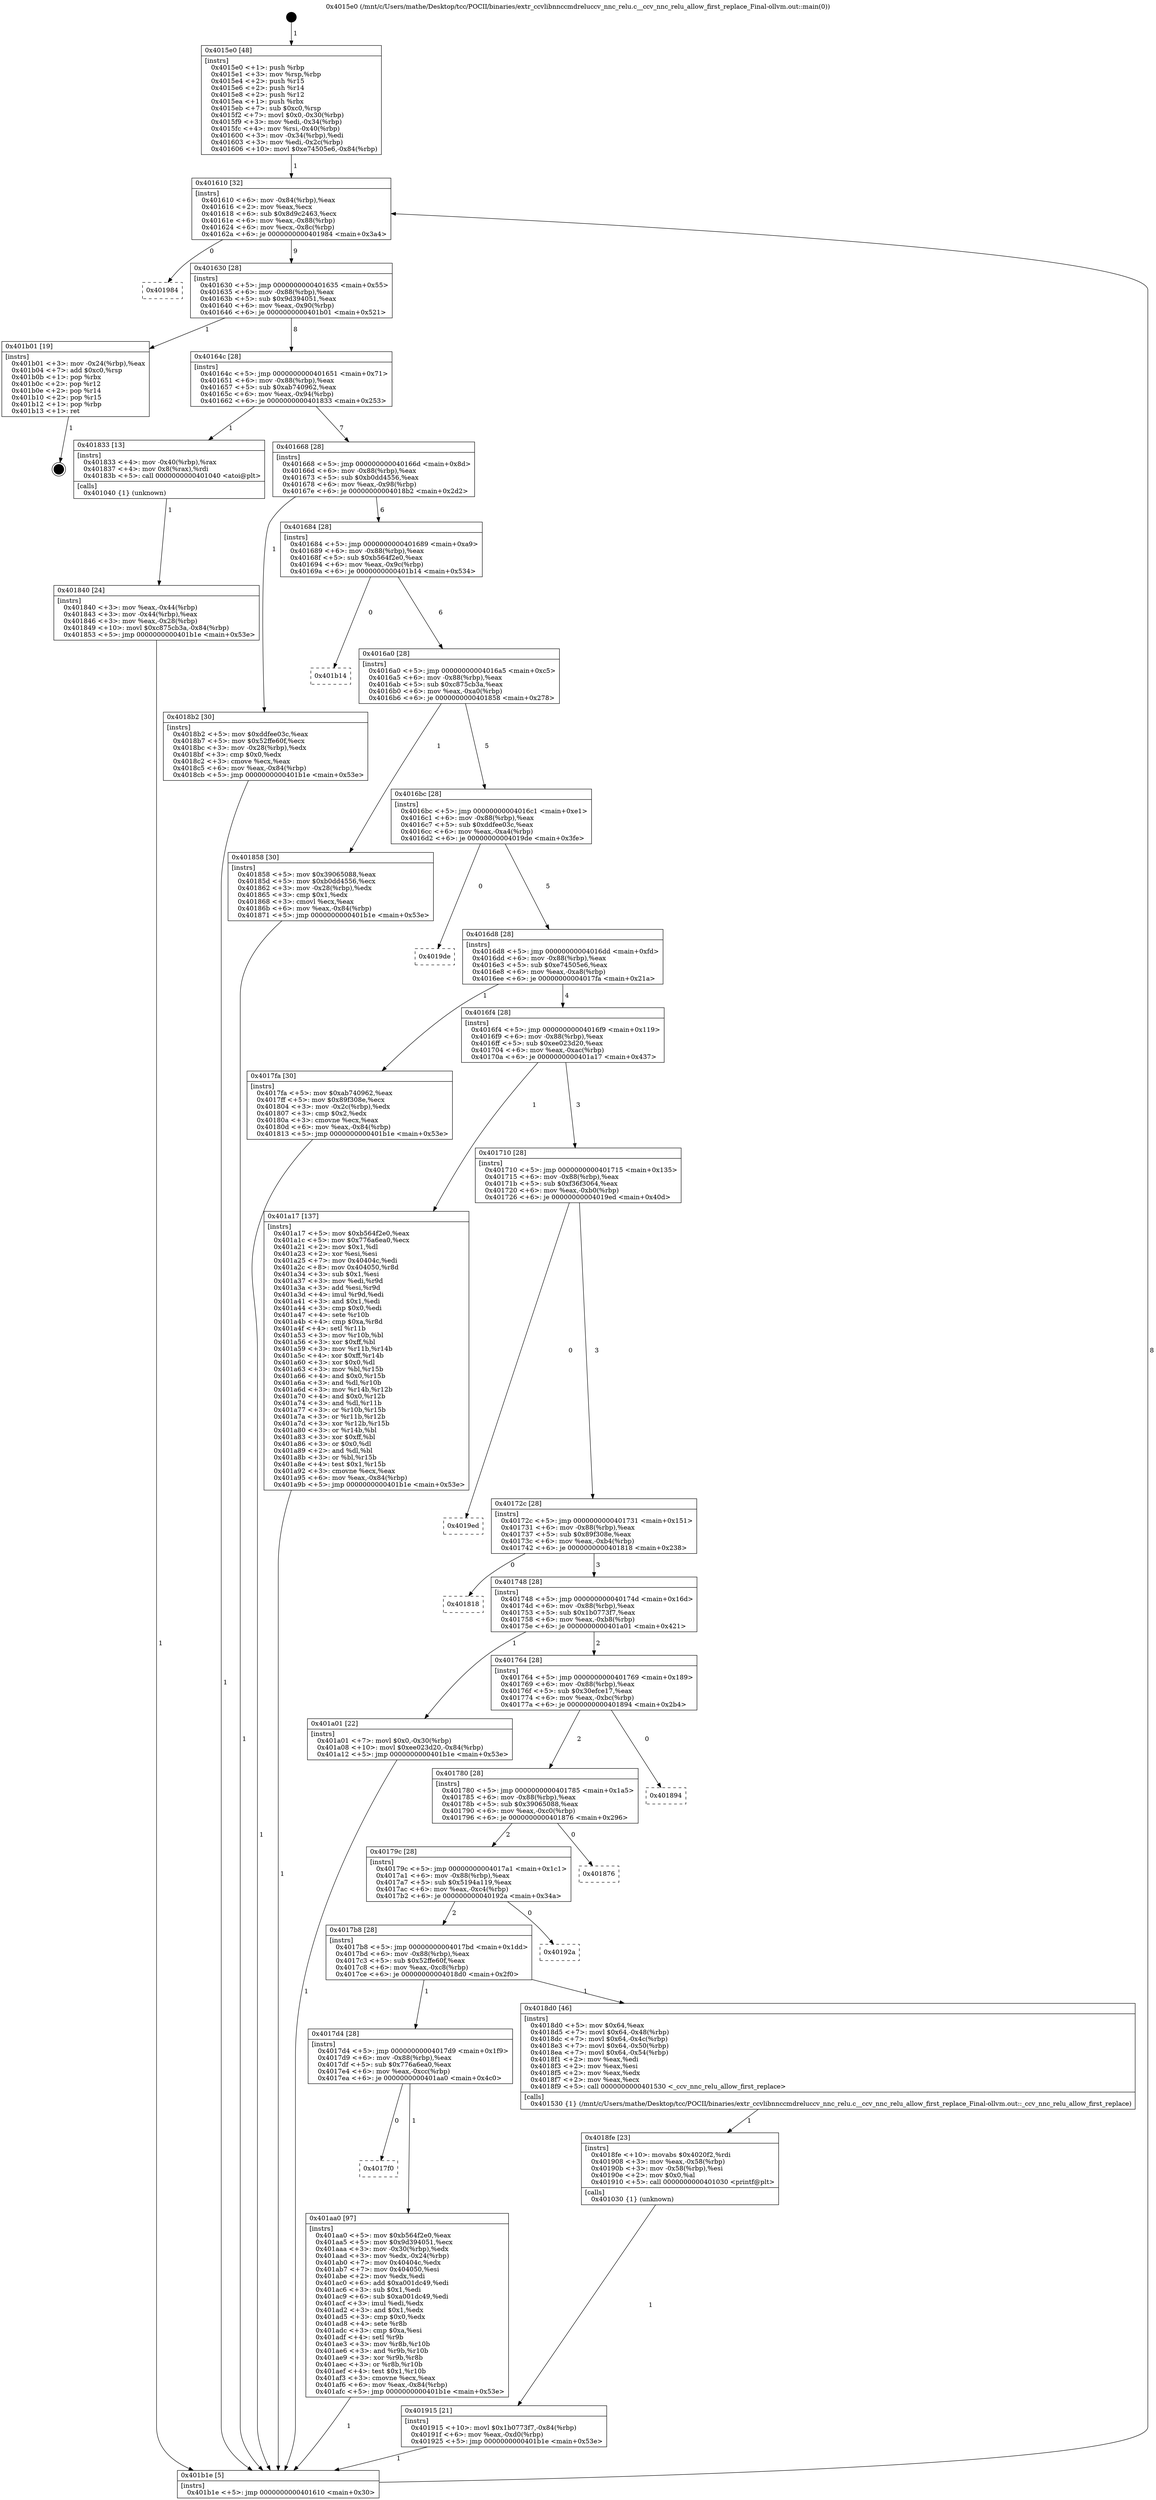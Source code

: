 digraph "0x4015e0" {
  label = "0x4015e0 (/mnt/c/Users/mathe/Desktop/tcc/POCII/binaries/extr_ccvlibnnccmdreluccv_nnc_relu.c__ccv_nnc_relu_allow_first_replace_Final-ollvm.out::main(0))"
  labelloc = "t"
  node[shape=record]

  Entry [label="",width=0.3,height=0.3,shape=circle,fillcolor=black,style=filled]
  "0x401610" [label="{
     0x401610 [32]\l
     | [instrs]\l
     &nbsp;&nbsp;0x401610 \<+6\>: mov -0x84(%rbp),%eax\l
     &nbsp;&nbsp;0x401616 \<+2\>: mov %eax,%ecx\l
     &nbsp;&nbsp;0x401618 \<+6\>: sub $0x8d9c2463,%ecx\l
     &nbsp;&nbsp;0x40161e \<+6\>: mov %eax,-0x88(%rbp)\l
     &nbsp;&nbsp;0x401624 \<+6\>: mov %ecx,-0x8c(%rbp)\l
     &nbsp;&nbsp;0x40162a \<+6\>: je 0000000000401984 \<main+0x3a4\>\l
  }"]
  "0x401984" [label="{
     0x401984\l
  }", style=dashed]
  "0x401630" [label="{
     0x401630 [28]\l
     | [instrs]\l
     &nbsp;&nbsp;0x401630 \<+5\>: jmp 0000000000401635 \<main+0x55\>\l
     &nbsp;&nbsp;0x401635 \<+6\>: mov -0x88(%rbp),%eax\l
     &nbsp;&nbsp;0x40163b \<+5\>: sub $0x9d394051,%eax\l
     &nbsp;&nbsp;0x401640 \<+6\>: mov %eax,-0x90(%rbp)\l
     &nbsp;&nbsp;0x401646 \<+6\>: je 0000000000401b01 \<main+0x521\>\l
  }"]
  Exit [label="",width=0.3,height=0.3,shape=circle,fillcolor=black,style=filled,peripheries=2]
  "0x401b01" [label="{
     0x401b01 [19]\l
     | [instrs]\l
     &nbsp;&nbsp;0x401b01 \<+3\>: mov -0x24(%rbp),%eax\l
     &nbsp;&nbsp;0x401b04 \<+7\>: add $0xc0,%rsp\l
     &nbsp;&nbsp;0x401b0b \<+1\>: pop %rbx\l
     &nbsp;&nbsp;0x401b0c \<+2\>: pop %r12\l
     &nbsp;&nbsp;0x401b0e \<+2\>: pop %r14\l
     &nbsp;&nbsp;0x401b10 \<+2\>: pop %r15\l
     &nbsp;&nbsp;0x401b12 \<+1\>: pop %rbp\l
     &nbsp;&nbsp;0x401b13 \<+1\>: ret\l
  }"]
  "0x40164c" [label="{
     0x40164c [28]\l
     | [instrs]\l
     &nbsp;&nbsp;0x40164c \<+5\>: jmp 0000000000401651 \<main+0x71\>\l
     &nbsp;&nbsp;0x401651 \<+6\>: mov -0x88(%rbp),%eax\l
     &nbsp;&nbsp;0x401657 \<+5\>: sub $0xab740962,%eax\l
     &nbsp;&nbsp;0x40165c \<+6\>: mov %eax,-0x94(%rbp)\l
     &nbsp;&nbsp;0x401662 \<+6\>: je 0000000000401833 \<main+0x253\>\l
  }"]
  "0x4017f0" [label="{
     0x4017f0\l
  }", style=dashed]
  "0x401833" [label="{
     0x401833 [13]\l
     | [instrs]\l
     &nbsp;&nbsp;0x401833 \<+4\>: mov -0x40(%rbp),%rax\l
     &nbsp;&nbsp;0x401837 \<+4\>: mov 0x8(%rax),%rdi\l
     &nbsp;&nbsp;0x40183b \<+5\>: call 0000000000401040 \<atoi@plt\>\l
     | [calls]\l
     &nbsp;&nbsp;0x401040 \{1\} (unknown)\l
  }"]
  "0x401668" [label="{
     0x401668 [28]\l
     | [instrs]\l
     &nbsp;&nbsp;0x401668 \<+5\>: jmp 000000000040166d \<main+0x8d\>\l
     &nbsp;&nbsp;0x40166d \<+6\>: mov -0x88(%rbp),%eax\l
     &nbsp;&nbsp;0x401673 \<+5\>: sub $0xb0dd4556,%eax\l
     &nbsp;&nbsp;0x401678 \<+6\>: mov %eax,-0x98(%rbp)\l
     &nbsp;&nbsp;0x40167e \<+6\>: je 00000000004018b2 \<main+0x2d2\>\l
  }"]
  "0x401aa0" [label="{
     0x401aa0 [97]\l
     | [instrs]\l
     &nbsp;&nbsp;0x401aa0 \<+5\>: mov $0xb564f2e0,%eax\l
     &nbsp;&nbsp;0x401aa5 \<+5\>: mov $0x9d394051,%ecx\l
     &nbsp;&nbsp;0x401aaa \<+3\>: mov -0x30(%rbp),%edx\l
     &nbsp;&nbsp;0x401aad \<+3\>: mov %edx,-0x24(%rbp)\l
     &nbsp;&nbsp;0x401ab0 \<+7\>: mov 0x40404c,%edx\l
     &nbsp;&nbsp;0x401ab7 \<+7\>: mov 0x404050,%esi\l
     &nbsp;&nbsp;0x401abe \<+2\>: mov %edx,%edi\l
     &nbsp;&nbsp;0x401ac0 \<+6\>: add $0xa001dc49,%edi\l
     &nbsp;&nbsp;0x401ac6 \<+3\>: sub $0x1,%edi\l
     &nbsp;&nbsp;0x401ac9 \<+6\>: sub $0xa001dc49,%edi\l
     &nbsp;&nbsp;0x401acf \<+3\>: imul %edi,%edx\l
     &nbsp;&nbsp;0x401ad2 \<+3\>: and $0x1,%edx\l
     &nbsp;&nbsp;0x401ad5 \<+3\>: cmp $0x0,%edx\l
     &nbsp;&nbsp;0x401ad8 \<+4\>: sete %r8b\l
     &nbsp;&nbsp;0x401adc \<+3\>: cmp $0xa,%esi\l
     &nbsp;&nbsp;0x401adf \<+4\>: setl %r9b\l
     &nbsp;&nbsp;0x401ae3 \<+3\>: mov %r8b,%r10b\l
     &nbsp;&nbsp;0x401ae6 \<+3\>: and %r9b,%r10b\l
     &nbsp;&nbsp;0x401ae9 \<+3\>: xor %r9b,%r8b\l
     &nbsp;&nbsp;0x401aec \<+3\>: or %r8b,%r10b\l
     &nbsp;&nbsp;0x401aef \<+4\>: test $0x1,%r10b\l
     &nbsp;&nbsp;0x401af3 \<+3\>: cmovne %ecx,%eax\l
     &nbsp;&nbsp;0x401af6 \<+6\>: mov %eax,-0x84(%rbp)\l
     &nbsp;&nbsp;0x401afc \<+5\>: jmp 0000000000401b1e \<main+0x53e\>\l
  }"]
  "0x4018b2" [label="{
     0x4018b2 [30]\l
     | [instrs]\l
     &nbsp;&nbsp;0x4018b2 \<+5\>: mov $0xddfee03c,%eax\l
     &nbsp;&nbsp;0x4018b7 \<+5\>: mov $0x52ffe60f,%ecx\l
     &nbsp;&nbsp;0x4018bc \<+3\>: mov -0x28(%rbp),%edx\l
     &nbsp;&nbsp;0x4018bf \<+3\>: cmp $0x0,%edx\l
     &nbsp;&nbsp;0x4018c2 \<+3\>: cmove %ecx,%eax\l
     &nbsp;&nbsp;0x4018c5 \<+6\>: mov %eax,-0x84(%rbp)\l
     &nbsp;&nbsp;0x4018cb \<+5\>: jmp 0000000000401b1e \<main+0x53e\>\l
  }"]
  "0x401684" [label="{
     0x401684 [28]\l
     | [instrs]\l
     &nbsp;&nbsp;0x401684 \<+5\>: jmp 0000000000401689 \<main+0xa9\>\l
     &nbsp;&nbsp;0x401689 \<+6\>: mov -0x88(%rbp),%eax\l
     &nbsp;&nbsp;0x40168f \<+5\>: sub $0xb564f2e0,%eax\l
     &nbsp;&nbsp;0x401694 \<+6\>: mov %eax,-0x9c(%rbp)\l
     &nbsp;&nbsp;0x40169a \<+6\>: je 0000000000401b14 \<main+0x534\>\l
  }"]
  "0x401915" [label="{
     0x401915 [21]\l
     | [instrs]\l
     &nbsp;&nbsp;0x401915 \<+10\>: movl $0x1b0773f7,-0x84(%rbp)\l
     &nbsp;&nbsp;0x40191f \<+6\>: mov %eax,-0xd0(%rbp)\l
     &nbsp;&nbsp;0x401925 \<+5\>: jmp 0000000000401b1e \<main+0x53e\>\l
  }"]
  "0x401b14" [label="{
     0x401b14\l
  }", style=dashed]
  "0x4016a0" [label="{
     0x4016a0 [28]\l
     | [instrs]\l
     &nbsp;&nbsp;0x4016a0 \<+5\>: jmp 00000000004016a5 \<main+0xc5\>\l
     &nbsp;&nbsp;0x4016a5 \<+6\>: mov -0x88(%rbp),%eax\l
     &nbsp;&nbsp;0x4016ab \<+5\>: sub $0xc875cb3a,%eax\l
     &nbsp;&nbsp;0x4016b0 \<+6\>: mov %eax,-0xa0(%rbp)\l
     &nbsp;&nbsp;0x4016b6 \<+6\>: je 0000000000401858 \<main+0x278\>\l
  }"]
  "0x4018fe" [label="{
     0x4018fe [23]\l
     | [instrs]\l
     &nbsp;&nbsp;0x4018fe \<+10\>: movabs $0x4020f2,%rdi\l
     &nbsp;&nbsp;0x401908 \<+3\>: mov %eax,-0x58(%rbp)\l
     &nbsp;&nbsp;0x40190b \<+3\>: mov -0x58(%rbp),%esi\l
     &nbsp;&nbsp;0x40190e \<+2\>: mov $0x0,%al\l
     &nbsp;&nbsp;0x401910 \<+5\>: call 0000000000401030 \<printf@plt\>\l
     | [calls]\l
     &nbsp;&nbsp;0x401030 \{1\} (unknown)\l
  }"]
  "0x401858" [label="{
     0x401858 [30]\l
     | [instrs]\l
     &nbsp;&nbsp;0x401858 \<+5\>: mov $0x39065088,%eax\l
     &nbsp;&nbsp;0x40185d \<+5\>: mov $0xb0dd4556,%ecx\l
     &nbsp;&nbsp;0x401862 \<+3\>: mov -0x28(%rbp),%edx\l
     &nbsp;&nbsp;0x401865 \<+3\>: cmp $0x1,%edx\l
     &nbsp;&nbsp;0x401868 \<+3\>: cmovl %ecx,%eax\l
     &nbsp;&nbsp;0x40186b \<+6\>: mov %eax,-0x84(%rbp)\l
     &nbsp;&nbsp;0x401871 \<+5\>: jmp 0000000000401b1e \<main+0x53e\>\l
  }"]
  "0x4016bc" [label="{
     0x4016bc [28]\l
     | [instrs]\l
     &nbsp;&nbsp;0x4016bc \<+5\>: jmp 00000000004016c1 \<main+0xe1\>\l
     &nbsp;&nbsp;0x4016c1 \<+6\>: mov -0x88(%rbp),%eax\l
     &nbsp;&nbsp;0x4016c7 \<+5\>: sub $0xddfee03c,%eax\l
     &nbsp;&nbsp;0x4016cc \<+6\>: mov %eax,-0xa4(%rbp)\l
     &nbsp;&nbsp;0x4016d2 \<+6\>: je 00000000004019de \<main+0x3fe\>\l
  }"]
  "0x4017d4" [label="{
     0x4017d4 [28]\l
     | [instrs]\l
     &nbsp;&nbsp;0x4017d4 \<+5\>: jmp 00000000004017d9 \<main+0x1f9\>\l
     &nbsp;&nbsp;0x4017d9 \<+6\>: mov -0x88(%rbp),%eax\l
     &nbsp;&nbsp;0x4017df \<+5\>: sub $0x776a6ea0,%eax\l
     &nbsp;&nbsp;0x4017e4 \<+6\>: mov %eax,-0xcc(%rbp)\l
     &nbsp;&nbsp;0x4017ea \<+6\>: je 0000000000401aa0 \<main+0x4c0\>\l
  }"]
  "0x4019de" [label="{
     0x4019de\l
  }", style=dashed]
  "0x4016d8" [label="{
     0x4016d8 [28]\l
     | [instrs]\l
     &nbsp;&nbsp;0x4016d8 \<+5\>: jmp 00000000004016dd \<main+0xfd\>\l
     &nbsp;&nbsp;0x4016dd \<+6\>: mov -0x88(%rbp),%eax\l
     &nbsp;&nbsp;0x4016e3 \<+5\>: sub $0xe74505e6,%eax\l
     &nbsp;&nbsp;0x4016e8 \<+6\>: mov %eax,-0xa8(%rbp)\l
     &nbsp;&nbsp;0x4016ee \<+6\>: je 00000000004017fa \<main+0x21a\>\l
  }"]
  "0x4018d0" [label="{
     0x4018d0 [46]\l
     | [instrs]\l
     &nbsp;&nbsp;0x4018d0 \<+5\>: mov $0x64,%eax\l
     &nbsp;&nbsp;0x4018d5 \<+7\>: movl $0x64,-0x48(%rbp)\l
     &nbsp;&nbsp;0x4018dc \<+7\>: movl $0x64,-0x4c(%rbp)\l
     &nbsp;&nbsp;0x4018e3 \<+7\>: movl $0x64,-0x50(%rbp)\l
     &nbsp;&nbsp;0x4018ea \<+7\>: movl $0x64,-0x54(%rbp)\l
     &nbsp;&nbsp;0x4018f1 \<+2\>: mov %eax,%edi\l
     &nbsp;&nbsp;0x4018f3 \<+2\>: mov %eax,%esi\l
     &nbsp;&nbsp;0x4018f5 \<+2\>: mov %eax,%edx\l
     &nbsp;&nbsp;0x4018f7 \<+2\>: mov %eax,%ecx\l
     &nbsp;&nbsp;0x4018f9 \<+5\>: call 0000000000401530 \<_ccv_nnc_relu_allow_first_replace\>\l
     | [calls]\l
     &nbsp;&nbsp;0x401530 \{1\} (/mnt/c/Users/mathe/Desktop/tcc/POCII/binaries/extr_ccvlibnnccmdreluccv_nnc_relu.c__ccv_nnc_relu_allow_first_replace_Final-ollvm.out::_ccv_nnc_relu_allow_first_replace)\l
  }"]
  "0x4017fa" [label="{
     0x4017fa [30]\l
     | [instrs]\l
     &nbsp;&nbsp;0x4017fa \<+5\>: mov $0xab740962,%eax\l
     &nbsp;&nbsp;0x4017ff \<+5\>: mov $0x89f308e,%ecx\l
     &nbsp;&nbsp;0x401804 \<+3\>: mov -0x2c(%rbp),%edx\l
     &nbsp;&nbsp;0x401807 \<+3\>: cmp $0x2,%edx\l
     &nbsp;&nbsp;0x40180a \<+3\>: cmovne %ecx,%eax\l
     &nbsp;&nbsp;0x40180d \<+6\>: mov %eax,-0x84(%rbp)\l
     &nbsp;&nbsp;0x401813 \<+5\>: jmp 0000000000401b1e \<main+0x53e\>\l
  }"]
  "0x4016f4" [label="{
     0x4016f4 [28]\l
     | [instrs]\l
     &nbsp;&nbsp;0x4016f4 \<+5\>: jmp 00000000004016f9 \<main+0x119\>\l
     &nbsp;&nbsp;0x4016f9 \<+6\>: mov -0x88(%rbp),%eax\l
     &nbsp;&nbsp;0x4016ff \<+5\>: sub $0xee023d20,%eax\l
     &nbsp;&nbsp;0x401704 \<+6\>: mov %eax,-0xac(%rbp)\l
     &nbsp;&nbsp;0x40170a \<+6\>: je 0000000000401a17 \<main+0x437\>\l
  }"]
  "0x401b1e" [label="{
     0x401b1e [5]\l
     | [instrs]\l
     &nbsp;&nbsp;0x401b1e \<+5\>: jmp 0000000000401610 \<main+0x30\>\l
  }"]
  "0x4015e0" [label="{
     0x4015e0 [48]\l
     | [instrs]\l
     &nbsp;&nbsp;0x4015e0 \<+1\>: push %rbp\l
     &nbsp;&nbsp;0x4015e1 \<+3\>: mov %rsp,%rbp\l
     &nbsp;&nbsp;0x4015e4 \<+2\>: push %r15\l
     &nbsp;&nbsp;0x4015e6 \<+2\>: push %r14\l
     &nbsp;&nbsp;0x4015e8 \<+2\>: push %r12\l
     &nbsp;&nbsp;0x4015ea \<+1\>: push %rbx\l
     &nbsp;&nbsp;0x4015eb \<+7\>: sub $0xc0,%rsp\l
     &nbsp;&nbsp;0x4015f2 \<+7\>: movl $0x0,-0x30(%rbp)\l
     &nbsp;&nbsp;0x4015f9 \<+3\>: mov %edi,-0x34(%rbp)\l
     &nbsp;&nbsp;0x4015fc \<+4\>: mov %rsi,-0x40(%rbp)\l
     &nbsp;&nbsp;0x401600 \<+3\>: mov -0x34(%rbp),%edi\l
     &nbsp;&nbsp;0x401603 \<+3\>: mov %edi,-0x2c(%rbp)\l
     &nbsp;&nbsp;0x401606 \<+10\>: movl $0xe74505e6,-0x84(%rbp)\l
  }"]
  "0x401840" [label="{
     0x401840 [24]\l
     | [instrs]\l
     &nbsp;&nbsp;0x401840 \<+3\>: mov %eax,-0x44(%rbp)\l
     &nbsp;&nbsp;0x401843 \<+3\>: mov -0x44(%rbp),%eax\l
     &nbsp;&nbsp;0x401846 \<+3\>: mov %eax,-0x28(%rbp)\l
     &nbsp;&nbsp;0x401849 \<+10\>: movl $0xc875cb3a,-0x84(%rbp)\l
     &nbsp;&nbsp;0x401853 \<+5\>: jmp 0000000000401b1e \<main+0x53e\>\l
  }"]
  "0x4017b8" [label="{
     0x4017b8 [28]\l
     | [instrs]\l
     &nbsp;&nbsp;0x4017b8 \<+5\>: jmp 00000000004017bd \<main+0x1dd\>\l
     &nbsp;&nbsp;0x4017bd \<+6\>: mov -0x88(%rbp),%eax\l
     &nbsp;&nbsp;0x4017c3 \<+5\>: sub $0x52ffe60f,%eax\l
     &nbsp;&nbsp;0x4017c8 \<+6\>: mov %eax,-0xc8(%rbp)\l
     &nbsp;&nbsp;0x4017ce \<+6\>: je 00000000004018d0 \<main+0x2f0\>\l
  }"]
  "0x401a17" [label="{
     0x401a17 [137]\l
     | [instrs]\l
     &nbsp;&nbsp;0x401a17 \<+5\>: mov $0xb564f2e0,%eax\l
     &nbsp;&nbsp;0x401a1c \<+5\>: mov $0x776a6ea0,%ecx\l
     &nbsp;&nbsp;0x401a21 \<+2\>: mov $0x1,%dl\l
     &nbsp;&nbsp;0x401a23 \<+2\>: xor %esi,%esi\l
     &nbsp;&nbsp;0x401a25 \<+7\>: mov 0x40404c,%edi\l
     &nbsp;&nbsp;0x401a2c \<+8\>: mov 0x404050,%r8d\l
     &nbsp;&nbsp;0x401a34 \<+3\>: sub $0x1,%esi\l
     &nbsp;&nbsp;0x401a37 \<+3\>: mov %edi,%r9d\l
     &nbsp;&nbsp;0x401a3a \<+3\>: add %esi,%r9d\l
     &nbsp;&nbsp;0x401a3d \<+4\>: imul %r9d,%edi\l
     &nbsp;&nbsp;0x401a41 \<+3\>: and $0x1,%edi\l
     &nbsp;&nbsp;0x401a44 \<+3\>: cmp $0x0,%edi\l
     &nbsp;&nbsp;0x401a47 \<+4\>: sete %r10b\l
     &nbsp;&nbsp;0x401a4b \<+4\>: cmp $0xa,%r8d\l
     &nbsp;&nbsp;0x401a4f \<+4\>: setl %r11b\l
     &nbsp;&nbsp;0x401a53 \<+3\>: mov %r10b,%bl\l
     &nbsp;&nbsp;0x401a56 \<+3\>: xor $0xff,%bl\l
     &nbsp;&nbsp;0x401a59 \<+3\>: mov %r11b,%r14b\l
     &nbsp;&nbsp;0x401a5c \<+4\>: xor $0xff,%r14b\l
     &nbsp;&nbsp;0x401a60 \<+3\>: xor $0x0,%dl\l
     &nbsp;&nbsp;0x401a63 \<+3\>: mov %bl,%r15b\l
     &nbsp;&nbsp;0x401a66 \<+4\>: and $0x0,%r15b\l
     &nbsp;&nbsp;0x401a6a \<+3\>: and %dl,%r10b\l
     &nbsp;&nbsp;0x401a6d \<+3\>: mov %r14b,%r12b\l
     &nbsp;&nbsp;0x401a70 \<+4\>: and $0x0,%r12b\l
     &nbsp;&nbsp;0x401a74 \<+3\>: and %dl,%r11b\l
     &nbsp;&nbsp;0x401a77 \<+3\>: or %r10b,%r15b\l
     &nbsp;&nbsp;0x401a7a \<+3\>: or %r11b,%r12b\l
     &nbsp;&nbsp;0x401a7d \<+3\>: xor %r12b,%r15b\l
     &nbsp;&nbsp;0x401a80 \<+3\>: or %r14b,%bl\l
     &nbsp;&nbsp;0x401a83 \<+3\>: xor $0xff,%bl\l
     &nbsp;&nbsp;0x401a86 \<+3\>: or $0x0,%dl\l
     &nbsp;&nbsp;0x401a89 \<+2\>: and %dl,%bl\l
     &nbsp;&nbsp;0x401a8b \<+3\>: or %bl,%r15b\l
     &nbsp;&nbsp;0x401a8e \<+4\>: test $0x1,%r15b\l
     &nbsp;&nbsp;0x401a92 \<+3\>: cmovne %ecx,%eax\l
     &nbsp;&nbsp;0x401a95 \<+6\>: mov %eax,-0x84(%rbp)\l
     &nbsp;&nbsp;0x401a9b \<+5\>: jmp 0000000000401b1e \<main+0x53e\>\l
  }"]
  "0x401710" [label="{
     0x401710 [28]\l
     | [instrs]\l
     &nbsp;&nbsp;0x401710 \<+5\>: jmp 0000000000401715 \<main+0x135\>\l
     &nbsp;&nbsp;0x401715 \<+6\>: mov -0x88(%rbp),%eax\l
     &nbsp;&nbsp;0x40171b \<+5\>: sub $0xf36f3064,%eax\l
     &nbsp;&nbsp;0x401720 \<+6\>: mov %eax,-0xb0(%rbp)\l
     &nbsp;&nbsp;0x401726 \<+6\>: je 00000000004019ed \<main+0x40d\>\l
  }"]
  "0x40192a" [label="{
     0x40192a\l
  }", style=dashed]
  "0x4019ed" [label="{
     0x4019ed\l
  }", style=dashed]
  "0x40172c" [label="{
     0x40172c [28]\l
     | [instrs]\l
     &nbsp;&nbsp;0x40172c \<+5\>: jmp 0000000000401731 \<main+0x151\>\l
     &nbsp;&nbsp;0x401731 \<+6\>: mov -0x88(%rbp),%eax\l
     &nbsp;&nbsp;0x401737 \<+5\>: sub $0x89f308e,%eax\l
     &nbsp;&nbsp;0x40173c \<+6\>: mov %eax,-0xb4(%rbp)\l
     &nbsp;&nbsp;0x401742 \<+6\>: je 0000000000401818 \<main+0x238\>\l
  }"]
  "0x40179c" [label="{
     0x40179c [28]\l
     | [instrs]\l
     &nbsp;&nbsp;0x40179c \<+5\>: jmp 00000000004017a1 \<main+0x1c1\>\l
     &nbsp;&nbsp;0x4017a1 \<+6\>: mov -0x88(%rbp),%eax\l
     &nbsp;&nbsp;0x4017a7 \<+5\>: sub $0x5194a119,%eax\l
     &nbsp;&nbsp;0x4017ac \<+6\>: mov %eax,-0xc4(%rbp)\l
     &nbsp;&nbsp;0x4017b2 \<+6\>: je 000000000040192a \<main+0x34a\>\l
  }"]
  "0x401818" [label="{
     0x401818\l
  }", style=dashed]
  "0x401748" [label="{
     0x401748 [28]\l
     | [instrs]\l
     &nbsp;&nbsp;0x401748 \<+5\>: jmp 000000000040174d \<main+0x16d\>\l
     &nbsp;&nbsp;0x40174d \<+6\>: mov -0x88(%rbp),%eax\l
     &nbsp;&nbsp;0x401753 \<+5\>: sub $0x1b0773f7,%eax\l
     &nbsp;&nbsp;0x401758 \<+6\>: mov %eax,-0xb8(%rbp)\l
     &nbsp;&nbsp;0x40175e \<+6\>: je 0000000000401a01 \<main+0x421\>\l
  }"]
  "0x401876" [label="{
     0x401876\l
  }", style=dashed]
  "0x401a01" [label="{
     0x401a01 [22]\l
     | [instrs]\l
     &nbsp;&nbsp;0x401a01 \<+7\>: movl $0x0,-0x30(%rbp)\l
     &nbsp;&nbsp;0x401a08 \<+10\>: movl $0xee023d20,-0x84(%rbp)\l
     &nbsp;&nbsp;0x401a12 \<+5\>: jmp 0000000000401b1e \<main+0x53e\>\l
  }"]
  "0x401764" [label="{
     0x401764 [28]\l
     | [instrs]\l
     &nbsp;&nbsp;0x401764 \<+5\>: jmp 0000000000401769 \<main+0x189\>\l
     &nbsp;&nbsp;0x401769 \<+6\>: mov -0x88(%rbp),%eax\l
     &nbsp;&nbsp;0x40176f \<+5\>: sub $0x30efce17,%eax\l
     &nbsp;&nbsp;0x401774 \<+6\>: mov %eax,-0xbc(%rbp)\l
     &nbsp;&nbsp;0x40177a \<+6\>: je 0000000000401894 \<main+0x2b4\>\l
  }"]
  "0x401780" [label="{
     0x401780 [28]\l
     | [instrs]\l
     &nbsp;&nbsp;0x401780 \<+5\>: jmp 0000000000401785 \<main+0x1a5\>\l
     &nbsp;&nbsp;0x401785 \<+6\>: mov -0x88(%rbp),%eax\l
     &nbsp;&nbsp;0x40178b \<+5\>: sub $0x39065088,%eax\l
     &nbsp;&nbsp;0x401790 \<+6\>: mov %eax,-0xc0(%rbp)\l
     &nbsp;&nbsp;0x401796 \<+6\>: je 0000000000401876 \<main+0x296\>\l
  }"]
  "0x401894" [label="{
     0x401894\l
  }", style=dashed]
  Entry -> "0x4015e0" [label=" 1"]
  "0x401610" -> "0x401984" [label=" 0"]
  "0x401610" -> "0x401630" [label=" 9"]
  "0x401b01" -> Exit [label=" 1"]
  "0x401630" -> "0x401b01" [label=" 1"]
  "0x401630" -> "0x40164c" [label=" 8"]
  "0x401aa0" -> "0x401b1e" [label=" 1"]
  "0x40164c" -> "0x401833" [label=" 1"]
  "0x40164c" -> "0x401668" [label=" 7"]
  "0x4017d4" -> "0x4017f0" [label=" 0"]
  "0x401668" -> "0x4018b2" [label=" 1"]
  "0x401668" -> "0x401684" [label=" 6"]
  "0x4017d4" -> "0x401aa0" [label=" 1"]
  "0x401684" -> "0x401b14" [label=" 0"]
  "0x401684" -> "0x4016a0" [label=" 6"]
  "0x401a17" -> "0x401b1e" [label=" 1"]
  "0x4016a0" -> "0x401858" [label=" 1"]
  "0x4016a0" -> "0x4016bc" [label=" 5"]
  "0x401a01" -> "0x401b1e" [label=" 1"]
  "0x4016bc" -> "0x4019de" [label=" 0"]
  "0x4016bc" -> "0x4016d8" [label=" 5"]
  "0x401915" -> "0x401b1e" [label=" 1"]
  "0x4016d8" -> "0x4017fa" [label=" 1"]
  "0x4016d8" -> "0x4016f4" [label=" 4"]
  "0x4017fa" -> "0x401b1e" [label=" 1"]
  "0x4015e0" -> "0x401610" [label=" 1"]
  "0x401b1e" -> "0x401610" [label=" 8"]
  "0x401833" -> "0x401840" [label=" 1"]
  "0x401840" -> "0x401b1e" [label=" 1"]
  "0x401858" -> "0x401b1e" [label=" 1"]
  "0x4018b2" -> "0x401b1e" [label=" 1"]
  "0x4018fe" -> "0x401915" [label=" 1"]
  "0x4016f4" -> "0x401a17" [label=" 1"]
  "0x4016f4" -> "0x401710" [label=" 3"]
  "0x4017b8" -> "0x4017d4" [label=" 1"]
  "0x401710" -> "0x4019ed" [label=" 0"]
  "0x401710" -> "0x40172c" [label=" 3"]
  "0x4017b8" -> "0x4018d0" [label=" 1"]
  "0x40172c" -> "0x401818" [label=" 0"]
  "0x40172c" -> "0x401748" [label=" 3"]
  "0x40179c" -> "0x4017b8" [label=" 2"]
  "0x401748" -> "0x401a01" [label=" 1"]
  "0x401748" -> "0x401764" [label=" 2"]
  "0x40179c" -> "0x40192a" [label=" 0"]
  "0x401764" -> "0x401894" [label=" 0"]
  "0x401764" -> "0x401780" [label=" 2"]
  "0x4018d0" -> "0x4018fe" [label=" 1"]
  "0x401780" -> "0x401876" [label=" 0"]
  "0x401780" -> "0x40179c" [label=" 2"]
}

